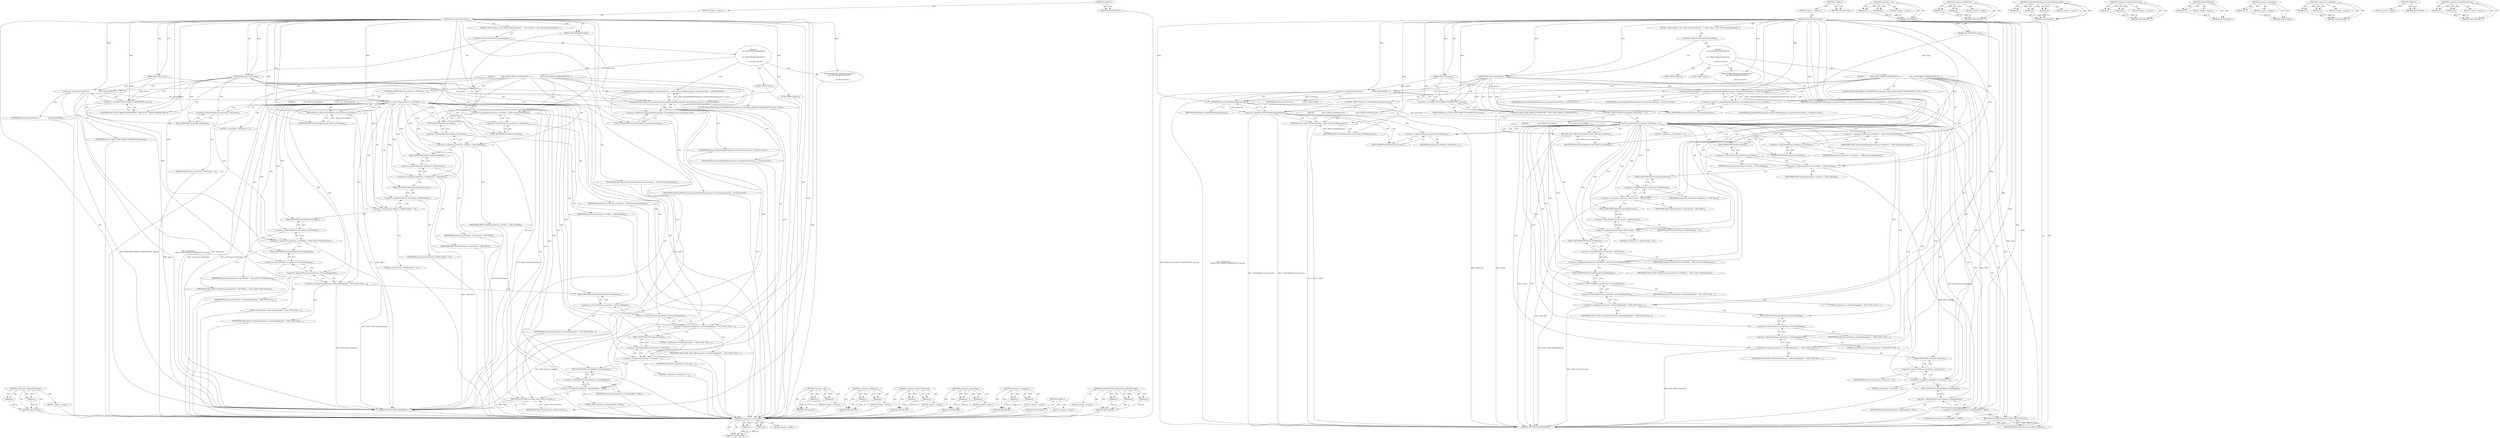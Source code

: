 digraph "&lt;operator&gt;.indirectFieldAccess" {
vulnerable_137 [label=<(METHOD,&lt;operator&gt;.indirectIndexAccess)>];
vulnerable_138 [label=<(PARAM,p1)>];
vulnerable_139 [label=<(PARAM,p2)>];
vulnerable_140 [label=<(BLOCK,&lt;empty&gt;,&lt;empty&gt;)>];
vulnerable_141 [label=<(METHOD_RETURN,ANY)>];
vulnerable_6 [label=<(METHOD,&lt;global&gt;)<SUB>1</SUB>>];
vulnerable_7 [label=<(BLOCK,&lt;empty&gt;,&lt;empty&gt;)<SUB>1</SUB>>];
vulnerable_8 [label=<(METHOD,internalGetParameter)<SUB>1</SUB>>];
vulnerable_9 [label=<(PARAM,OMX_INDEXTYPE index)<SUB>2</SUB>>];
vulnerable_10 [label=<(PARAM,OMX_PTR params)<SUB>2</SUB>>];
vulnerable_11 [label=<(BLOCK,{
 switch (index) {
 case OMX_IndexParamAudioPc...,{
 switch (index) {
 case OMX_IndexParamAudioPc...)<SUB>2</SUB>>];
vulnerable_12 [label=<(CONTROL_STRUCTURE,SWITCH,switch(index))<SUB>3</SUB>>];
vulnerable_13 [label=<(IDENTIFIER,index,switch(index))<SUB>3</SUB>>];
vulnerable_14 [label="<(BLOCK,{
 case OMX_IndexParamAudioPcm:
 {

           ...,{
 case OMX_IndexParamAudioPcm:
 {

           ...)<SUB>3</SUB>>"];
vulnerable_15 [label=<(JUMP_TARGET,case)<SUB>4</SUB>>];
vulnerable_16 [label="<(IDENTIFIER,OMX_IndexParamAudioPcm,{
 case OMX_IndexParamAudioPcm:
 {

           ...)<SUB>4</SUB>>"];
vulnerable_17 [label=<(BLOCK,{

             OMX_AUDIO_PARAM_PCMMODETYPE *pc...,{

             OMX_AUDIO_PARAM_PCMMODETYPE *pc...)<SUB>5</SUB>>];
vulnerable_18 [label="<(LOCAL,OMX_AUDIO_PARAM_PCMMODETYPE* pcmParams: OMX_AUDIO_PARAM_PCMMODETYPE*)<SUB>7</SUB>>"];
vulnerable_19 [label=<(&lt;operator&gt;.assignment,*pcmParams =
                 (OMX_AUDIO_PARAM_...)<SUB>7</SUB>>];
vulnerable_20 [label=<(IDENTIFIER,pcmParams,*pcmParams =
                 (OMX_AUDIO_PARAM_...)<SUB>7</SUB>>];
vulnerable_21 [label=<(&lt;operator&gt;.cast,(OMX_AUDIO_PARAM_PCMMODETYPE *)params)<SUB>8</SUB>>];
vulnerable_22 [label=<(UNKNOWN,OMX_AUDIO_PARAM_PCMMODETYPE *,OMX_AUDIO_PARAM_PCMMODETYPE *)<SUB>8</SUB>>];
vulnerable_23 [label=<(IDENTIFIER,params,(OMX_AUDIO_PARAM_PCMMODETYPE *)params)<SUB>8</SUB>>];
vulnerable_24 [label=<(CONTROL_STRUCTURE,IF,if (pcmParams-&gt;nPortIndex &gt; 1))<SUB>10</SUB>>];
vulnerable_25 [label=<(&lt;operator&gt;.greaterThan,pcmParams-&gt;nPortIndex &gt; 1)<SUB>10</SUB>>];
vulnerable_26 [label=<(&lt;operator&gt;.indirectFieldAccess,pcmParams-&gt;nPortIndex)<SUB>10</SUB>>];
vulnerable_27 [label=<(IDENTIFIER,pcmParams,pcmParams-&gt;nPortIndex &gt; 1)<SUB>10</SUB>>];
vulnerable_28 [label=<(FIELD_IDENTIFIER,nPortIndex,nPortIndex)<SUB>10</SUB>>];
vulnerable_29 [label=<(LITERAL,1,pcmParams-&gt;nPortIndex &gt; 1)<SUB>10</SUB>>];
vulnerable_30 [label=<(BLOCK,{
                 return OMX_ErrorUndefined;
 ...,{
                 return OMX_ErrorUndefined;
 ...)<SUB>10</SUB>>];
vulnerable_31 [label=<(RETURN,return OMX_ErrorUndefined;,return OMX_ErrorUndefined;)<SUB>11</SUB>>];
vulnerable_32 [label=<(IDENTIFIER,OMX_ErrorUndefined,return OMX_ErrorUndefined;)<SUB>11</SUB>>];
vulnerable_33 [label=<(&lt;operator&gt;.assignment,pcmParams-&gt;eNumData = OMX_NumericalDataSigned)<SUB>14</SUB>>];
vulnerable_34 [label=<(&lt;operator&gt;.indirectFieldAccess,pcmParams-&gt;eNumData)<SUB>14</SUB>>];
vulnerable_35 [label=<(IDENTIFIER,pcmParams,pcmParams-&gt;eNumData = OMX_NumericalDataSigned)<SUB>14</SUB>>];
vulnerable_36 [label=<(FIELD_IDENTIFIER,eNumData,eNumData)<SUB>14</SUB>>];
vulnerable_37 [label=<(IDENTIFIER,OMX_NumericalDataSigned,pcmParams-&gt;eNumData = OMX_NumericalDataSigned)<SUB>14</SUB>>];
vulnerable_38 [label=<(&lt;operator&gt;.assignment,pcmParams-&gt;eEndian = OMX_EndianBig)<SUB>15</SUB>>];
vulnerable_39 [label=<(&lt;operator&gt;.indirectFieldAccess,pcmParams-&gt;eEndian)<SUB>15</SUB>>];
vulnerable_40 [label=<(IDENTIFIER,pcmParams,pcmParams-&gt;eEndian = OMX_EndianBig)<SUB>15</SUB>>];
vulnerable_41 [label=<(FIELD_IDENTIFIER,eEndian,eEndian)<SUB>15</SUB>>];
vulnerable_42 [label=<(IDENTIFIER,OMX_EndianBig,pcmParams-&gt;eEndian = OMX_EndianBig)<SUB>15</SUB>>];
vulnerable_43 [label=<(&lt;operator&gt;.assignment,pcmParams-&gt;bInterleaved = OMX_TRUE)<SUB>16</SUB>>];
vulnerable_44 [label=<(&lt;operator&gt;.indirectFieldAccess,pcmParams-&gt;bInterleaved)<SUB>16</SUB>>];
vulnerable_45 [label=<(IDENTIFIER,pcmParams,pcmParams-&gt;bInterleaved = OMX_TRUE)<SUB>16</SUB>>];
vulnerable_46 [label=<(FIELD_IDENTIFIER,bInterleaved,bInterleaved)<SUB>16</SUB>>];
vulnerable_47 [label=<(IDENTIFIER,OMX_TRUE,pcmParams-&gt;bInterleaved = OMX_TRUE)<SUB>16</SUB>>];
vulnerable_48 [label=<(&lt;operator&gt;.assignment,pcmParams-&gt;nBitPerSample = 16)<SUB>17</SUB>>];
vulnerable_49 [label=<(&lt;operator&gt;.indirectFieldAccess,pcmParams-&gt;nBitPerSample)<SUB>17</SUB>>];
vulnerable_50 [label=<(IDENTIFIER,pcmParams,pcmParams-&gt;nBitPerSample = 16)<SUB>17</SUB>>];
vulnerable_51 [label=<(FIELD_IDENTIFIER,nBitPerSample,nBitPerSample)<SUB>17</SUB>>];
vulnerable_52 [label=<(LITERAL,16,pcmParams-&gt;nBitPerSample = 16)<SUB>17</SUB>>];
vulnerable_53 [label=<(&lt;operator&gt;.assignment,pcmParams-&gt;ePCMMode = OMX_AUDIO_PCMModeLinear)<SUB>18</SUB>>];
vulnerable_54 [label=<(&lt;operator&gt;.indirectFieldAccess,pcmParams-&gt;ePCMMode)<SUB>18</SUB>>];
vulnerable_55 [label=<(IDENTIFIER,pcmParams,pcmParams-&gt;ePCMMode = OMX_AUDIO_PCMModeLinear)<SUB>18</SUB>>];
vulnerable_56 [label=<(FIELD_IDENTIFIER,ePCMMode,ePCMMode)<SUB>18</SUB>>];
vulnerable_57 [label=<(IDENTIFIER,OMX_AUDIO_PCMModeLinear,pcmParams-&gt;ePCMMode = OMX_AUDIO_PCMModeLinear)<SUB>18</SUB>>];
vulnerable_58 [label=<(&lt;operator&gt;.assignment,pcmParams-&gt;eChannelMapping[0] = OMX_AUDIO_Chann...)<SUB>19</SUB>>];
vulnerable_59 [label=<(&lt;operator&gt;.indirectIndexAccess,pcmParams-&gt;eChannelMapping[0])<SUB>19</SUB>>];
vulnerable_60 [label=<(&lt;operator&gt;.indirectFieldAccess,pcmParams-&gt;eChannelMapping)<SUB>19</SUB>>];
vulnerable_61 [label=<(IDENTIFIER,pcmParams,pcmParams-&gt;eChannelMapping[0] = OMX_AUDIO_Chann...)<SUB>19</SUB>>];
vulnerable_62 [label=<(FIELD_IDENTIFIER,eChannelMapping,eChannelMapping)<SUB>19</SUB>>];
vulnerable_63 [label=<(LITERAL,0,pcmParams-&gt;eChannelMapping[0] = OMX_AUDIO_Chann...)<SUB>19</SUB>>];
vulnerable_64 [label=<(IDENTIFIER,OMX_AUDIO_ChannelLF,pcmParams-&gt;eChannelMapping[0] = OMX_AUDIO_Chann...)<SUB>19</SUB>>];
vulnerable_65 [label=<(&lt;operator&gt;.assignment,pcmParams-&gt;eChannelMapping[1] = OMX_AUDIO_Chann...)<SUB>20</SUB>>];
vulnerable_66 [label=<(&lt;operator&gt;.indirectIndexAccess,pcmParams-&gt;eChannelMapping[1])<SUB>20</SUB>>];
vulnerable_67 [label=<(&lt;operator&gt;.indirectFieldAccess,pcmParams-&gt;eChannelMapping)<SUB>20</SUB>>];
vulnerable_68 [label=<(IDENTIFIER,pcmParams,pcmParams-&gt;eChannelMapping[1] = OMX_AUDIO_Chann...)<SUB>20</SUB>>];
vulnerable_69 [label=<(FIELD_IDENTIFIER,eChannelMapping,eChannelMapping)<SUB>20</SUB>>];
vulnerable_70 [label=<(LITERAL,1,pcmParams-&gt;eChannelMapping[1] = OMX_AUDIO_Chann...)<SUB>20</SUB>>];
vulnerable_71 [label=<(IDENTIFIER,OMX_AUDIO_ChannelRF,pcmParams-&gt;eChannelMapping[1] = OMX_AUDIO_Chann...)<SUB>20</SUB>>];
vulnerable_72 [label=<(&lt;operator&gt;.assignment,pcmParams-&gt;nChannels = 1)<SUB>22</SUB>>];
vulnerable_73 [label=<(&lt;operator&gt;.indirectFieldAccess,pcmParams-&gt;nChannels)<SUB>22</SUB>>];
vulnerable_74 [label=<(IDENTIFIER,pcmParams,pcmParams-&gt;nChannels = 1)<SUB>22</SUB>>];
vulnerable_75 [label=<(FIELD_IDENTIFIER,nChannels,nChannels)<SUB>22</SUB>>];
vulnerable_76 [label=<(LITERAL,1,pcmParams-&gt;nChannels = 1)<SUB>22</SUB>>];
vulnerable_77 [label=<(&lt;operator&gt;.assignment,pcmParams-&gt;nSamplingRate = 8000)<SUB>23</SUB>>];
vulnerable_78 [label=<(&lt;operator&gt;.indirectFieldAccess,pcmParams-&gt;nSamplingRate)<SUB>23</SUB>>];
vulnerable_79 [label=<(IDENTIFIER,pcmParams,pcmParams-&gt;nSamplingRate = 8000)<SUB>23</SUB>>];
vulnerable_80 [label=<(FIELD_IDENTIFIER,nSamplingRate,nSamplingRate)<SUB>23</SUB>>];
vulnerable_81 [label=<(LITERAL,8000,pcmParams-&gt;nSamplingRate = 8000)<SUB>23</SUB>>];
vulnerable_82 [label=<(RETURN,return OMX_ErrorNone;,return OMX_ErrorNone;)<SUB>25</SUB>>];
vulnerable_83 [label=<(IDENTIFIER,OMX_ErrorNone,return OMX_ErrorNone;)<SUB>25</SUB>>];
vulnerable_84 [label=<(JUMP_TARGET,default)<SUB>28</SUB>>];
vulnerable_85 [label="<(RETURN,return SimpleSoftOMXComponent::internalGetParam...,return SimpleSoftOMXComponent::internalGetParam...)<SUB>29</SUB>>"];
vulnerable_86 [label="<(SimpleSoftOMXComponent.internalGetParameter,SimpleSoftOMXComponent::internalGetParameter(in...)<SUB>29</SUB>>"];
vulnerable_87 [label="<(&lt;operator&gt;.fieldAccess,SimpleSoftOMXComponent::internalGetParameter)<SUB>29</SUB>>"];
vulnerable_88 [label="<(IDENTIFIER,SimpleSoftOMXComponent,SimpleSoftOMXComponent::internalGetParameter(in...)<SUB>29</SUB>>"];
vulnerable_89 [label=<(FIELD_IDENTIFIER,internalGetParameter,internalGetParameter)<SUB>29</SUB>>];
vulnerable_90 [label="<(IDENTIFIER,index,SimpleSoftOMXComponent::internalGetParameter(in...)<SUB>29</SUB>>"];
vulnerable_91 [label="<(IDENTIFIER,params,SimpleSoftOMXComponent::internalGetParameter(in...)<SUB>29</SUB>>"];
vulnerable_92 [label=<(METHOD_RETURN,OMX_ERRORTYPE)<SUB>1</SUB>>];
vulnerable_94 [label=<(METHOD_RETURN,ANY)<SUB>1</SUB>>];
vulnerable_122 [label=<(METHOD,&lt;operator&gt;.cast)>];
vulnerable_123 [label=<(PARAM,p1)>];
vulnerable_124 [label=<(PARAM,p2)>];
vulnerable_125 [label=<(BLOCK,&lt;empty&gt;,&lt;empty&gt;)>];
vulnerable_126 [label=<(METHOD_RETURN,ANY)>];
vulnerable_148 [label=<(METHOD,&lt;operator&gt;.fieldAccess)>];
vulnerable_149 [label=<(PARAM,p1)>];
vulnerable_150 [label=<(PARAM,p2)>];
vulnerable_151 [label=<(BLOCK,&lt;empty&gt;,&lt;empty&gt;)>];
vulnerable_152 [label=<(METHOD_RETURN,ANY)>];
vulnerable_132 [label=<(METHOD,&lt;operator&gt;.indirectFieldAccess)>];
vulnerable_133 [label=<(PARAM,p1)>];
vulnerable_134 [label=<(PARAM,p2)>];
vulnerable_135 [label=<(BLOCK,&lt;empty&gt;,&lt;empty&gt;)>];
vulnerable_136 [label=<(METHOD_RETURN,ANY)>];
vulnerable_127 [label=<(METHOD,&lt;operator&gt;.greaterThan)>];
vulnerable_128 [label=<(PARAM,p1)>];
vulnerable_129 [label=<(PARAM,p2)>];
vulnerable_130 [label=<(BLOCK,&lt;empty&gt;,&lt;empty&gt;)>];
vulnerable_131 [label=<(METHOD_RETURN,ANY)>];
vulnerable_117 [label=<(METHOD,&lt;operator&gt;.assignment)>];
vulnerable_118 [label=<(PARAM,p1)>];
vulnerable_119 [label=<(PARAM,p2)>];
vulnerable_120 [label=<(BLOCK,&lt;empty&gt;,&lt;empty&gt;)>];
vulnerable_121 [label=<(METHOD_RETURN,ANY)>];
vulnerable_111 [label=<(METHOD,&lt;global&gt;)<SUB>1</SUB>>];
vulnerable_112 [label=<(BLOCK,&lt;empty&gt;,&lt;empty&gt;)>];
vulnerable_113 [label=<(METHOD_RETURN,ANY)>];
vulnerable_142 [label=<(METHOD,SimpleSoftOMXComponent.internalGetParameter)>];
vulnerable_143 [label=<(PARAM,p1)>];
vulnerable_144 [label=<(PARAM,p2)>];
vulnerable_145 [label=<(PARAM,p3)>];
vulnerable_146 [label=<(BLOCK,&lt;empty&gt;,&lt;empty&gt;)>];
vulnerable_147 [label=<(METHOD_RETURN,ANY)>];
fixed_142 [label=<(METHOD,&lt;operator&gt;.greaterThan)>];
fixed_143 [label=<(PARAM,p1)>];
fixed_144 [label=<(PARAM,p2)>];
fixed_145 [label=<(BLOCK,&lt;empty&gt;,&lt;empty&gt;)>];
fixed_146 [label=<(METHOD_RETURN,ANY)>];
fixed_6 [label=<(METHOD,&lt;global&gt;)<SUB>1</SUB>>];
fixed_7 [label=<(BLOCK,&lt;empty&gt;,&lt;empty&gt;)<SUB>1</SUB>>];
fixed_8 [label=<(METHOD,internalGetParameter)<SUB>1</SUB>>];
fixed_9 [label=<(PARAM,OMX_INDEXTYPE index)<SUB>2</SUB>>];
fixed_10 [label=<(PARAM,OMX_PTR params)<SUB>2</SUB>>];
fixed_11 [label=<(BLOCK,{
 switch (index) {
 case OMX_IndexParamAudioPc...,{
 switch (index) {
 case OMX_IndexParamAudioPc...)<SUB>2</SUB>>];
fixed_12 [label=<(CONTROL_STRUCTURE,SWITCH,switch(index))<SUB>3</SUB>>];
fixed_13 [label=<(IDENTIFIER,index,switch(index))<SUB>3</SUB>>];
fixed_14 [label="<(BLOCK,{
 case OMX_IndexParamAudioPcm:
 {

           ...,{
 case OMX_IndexParamAudioPcm:
 {

           ...)<SUB>3</SUB>>"];
fixed_15 [label=<(JUMP_TARGET,case)<SUB>4</SUB>>];
fixed_16 [label="<(IDENTIFIER,OMX_IndexParamAudioPcm,{
 case OMX_IndexParamAudioPcm:
 {

           ...)<SUB>4</SUB>>"];
fixed_17 [label=<(BLOCK,{

             OMX_AUDIO_PARAM_PCMMODETYPE *pc...,{

             OMX_AUDIO_PARAM_PCMMODETYPE *pc...)<SUB>5</SUB>>];
fixed_18 [label="<(LOCAL,OMX_AUDIO_PARAM_PCMMODETYPE* pcmParams: OMX_AUDIO_PARAM_PCMMODETYPE*)<SUB>7</SUB>>"];
fixed_19 [label=<(&lt;operator&gt;.assignment,*pcmParams =
                 (OMX_AUDIO_PARAM_...)<SUB>7</SUB>>];
fixed_20 [label=<(IDENTIFIER,pcmParams,*pcmParams =
                 (OMX_AUDIO_PARAM_...)<SUB>7</SUB>>];
fixed_21 [label=<(&lt;operator&gt;.cast,(OMX_AUDIO_PARAM_PCMMODETYPE *)params)<SUB>8</SUB>>];
fixed_22 [label=<(UNKNOWN,OMX_AUDIO_PARAM_PCMMODETYPE *,OMX_AUDIO_PARAM_PCMMODETYPE *)<SUB>8</SUB>>];
fixed_23 [label=<(IDENTIFIER,params,(OMX_AUDIO_PARAM_PCMMODETYPE *)params)<SUB>8</SUB>>];
fixed_24 [label=<(CONTROL_STRUCTURE,IF,if (!isValidOMXParam(pcmParams)))<SUB>10</SUB>>];
fixed_25 [label=<(&lt;operator&gt;.logicalNot,!isValidOMXParam(pcmParams))<SUB>10</SUB>>];
fixed_26 [label=<(isValidOMXParam,isValidOMXParam(pcmParams))<SUB>10</SUB>>];
fixed_27 [label=<(IDENTIFIER,pcmParams,isValidOMXParam(pcmParams))<SUB>10</SUB>>];
fixed_28 [label=<(BLOCK,{
                return OMX_ErrorBadParameter;...,{
                return OMX_ErrorBadParameter;...)<SUB>10</SUB>>];
fixed_29 [label=<(RETURN,return OMX_ErrorBadParameter;,return OMX_ErrorBadParameter;)<SUB>11</SUB>>];
fixed_30 [label=<(IDENTIFIER,OMX_ErrorBadParameter,return OMX_ErrorBadParameter;)<SUB>11</SUB>>];
fixed_31 [label=<(CONTROL_STRUCTURE,IF,if (pcmParams-&gt;nPortIndex &gt; 1))<SUB>14</SUB>>];
fixed_32 [label=<(&lt;operator&gt;.greaterThan,pcmParams-&gt;nPortIndex &gt; 1)<SUB>14</SUB>>];
fixed_33 [label=<(&lt;operator&gt;.indirectFieldAccess,pcmParams-&gt;nPortIndex)<SUB>14</SUB>>];
fixed_34 [label=<(IDENTIFIER,pcmParams,pcmParams-&gt;nPortIndex &gt; 1)<SUB>14</SUB>>];
fixed_35 [label=<(FIELD_IDENTIFIER,nPortIndex,nPortIndex)<SUB>14</SUB>>];
fixed_36 [label=<(LITERAL,1,pcmParams-&gt;nPortIndex &gt; 1)<SUB>14</SUB>>];
fixed_37 [label=<(BLOCK,{
                 return OMX_ErrorUndefined;
 ...,{
                 return OMX_ErrorUndefined;
 ...)<SUB>14</SUB>>];
fixed_38 [label=<(RETURN,return OMX_ErrorUndefined;,return OMX_ErrorUndefined;)<SUB>15</SUB>>];
fixed_39 [label=<(IDENTIFIER,OMX_ErrorUndefined,return OMX_ErrorUndefined;)<SUB>15</SUB>>];
fixed_40 [label=<(&lt;operator&gt;.assignment,pcmParams-&gt;eNumData = OMX_NumericalDataSigned)<SUB>18</SUB>>];
fixed_41 [label=<(&lt;operator&gt;.indirectFieldAccess,pcmParams-&gt;eNumData)<SUB>18</SUB>>];
fixed_42 [label=<(IDENTIFIER,pcmParams,pcmParams-&gt;eNumData = OMX_NumericalDataSigned)<SUB>18</SUB>>];
fixed_43 [label=<(FIELD_IDENTIFIER,eNumData,eNumData)<SUB>18</SUB>>];
fixed_44 [label=<(IDENTIFIER,OMX_NumericalDataSigned,pcmParams-&gt;eNumData = OMX_NumericalDataSigned)<SUB>18</SUB>>];
fixed_45 [label=<(&lt;operator&gt;.assignment,pcmParams-&gt;eEndian = OMX_EndianBig)<SUB>19</SUB>>];
fixed_46 [label=<(&lt;operator&gt;.indirectFieldAccess,pcmParams-&gt;eEndian)<SUB>19</SUB>>];
fixed_47 [label=<(IDENTIFIER,pcmParams,pcmParams-&gt;eEndian = OMX_EndianBig)<SUB>19</SUB>>];
fixed_48 [label=<(FIELD_IDENTIFIER,eEndian,eEndian)<SUB>19</SUB>>];
fixed_49 [label=<(IDENTIFIER,OMX_EndianBig,pcmParams-&gt;eEndian = OMX_EndianBig)<SUB>19</SUB>>];
fixed_50 [label=<(&lt;operator&gt;.assignment,pcmParams-&gt;bInterleaved = OMX_TRUE)<SUB>20</SUB>>];
fixed_51 [label=<(&lt;operator&gt;.indirectFieldAccess,pcmParams-&gt;bInterleaved)<SUB>20</SUB>>];
fixed_52 [label=<(IDENTIFIER,pcmParams,pcmParams-&gt;bInterleaved = OMX_TRUE)<SUB>20</SUB>>];
fixed_53 [label=<(FIELD_IDENTIFIER,bInterleaved,bInterleaved)<SUB>20</SUB>>];
fixed_54 [label=<(IDENTIFIER,OMX_TRUE,pcmParams-&gt;bInterleaved = OMX_TRUE)<SUB>20</SUB>>];
fixed_55 [label=<(&lt;operator&gt;.assignment,pcmParams-&gt;nBitPerSample = 16)<SUB>21</SUB>>];
fixed_56 [label=<(&lt;operator&gt;.indirectFieldAccess,pcmParams-&gt;nBitPerSample)<SUB>21</SUB>>];
fixed_57 [label=<(IDENTIFIER,pcmParams,pcmParams-&gt;nBitPerSample = 16)<SUB>21</SUB>>];
fixed_58 [label=<(FIELD_IDENTIFIER,nBitPerSample,nBitPerSample)<SUB>21</SUB>>];
fixed_59 [label=<(LITERAL,16,pcmParams-&gt;nBitPerSample = 16)<SUB>21</SUB>>];
fixed_60 [label=<(&lt;operator&gt;.assignment,pcmParams-&gt;ePCMMode = OMX_AUDIO_PCMModeLinear)<SUB>22</SUB>>];
fixed_61 [label=<(&lt;operator&gt;.indirectFieldAccess,pcmParams-&gt;ePCMMode)<SUB>22</SUB>>];
fixed_62 [label=<(IDENTIFIER,pcmParams,pcmParams-&gt;ePCMMode = OMX_AUDIO_PCMModeLinear)<SUB>22</SUB>>];
fixed_63 [label=<(FIELD_IDENTIFIER,ePCMMode,ePCMMode)<SUB>22</SUB>>];
fixed_64 [label=<(IDENTIFIER,OMX_AUDIO_PCMModeLinear,pcmParams-&gt;ePCMMode = OMX_AUDIO_PCMModeLinear)<SUB>22</SUB>>];
fixed_65 [label=<(&lt;operator&gt;.assignment,pcmParams-&gt;eChannelMapping[0] = OMX_AUDIO_Chann...)<SUB>23</SUB>>];
fixed_66 [label=<(&lt;operator&gt;.indirectIndexAccess,pcmParams-&gt;eChannelMapping[0])<SUB>23</SUB>>];
fixed_67 [label=<(&lt;operator&gt;.indirectFieldAccess,pcmParams-&gt;eChannelMapping)<SUB>23</SUB>>];
fixed_68 [label=<(IDENTIFIER,pcmParams,pcmParams-&gt;eChannelMapping[0] = OMX_AUDIO_Chann...)<SUB>23</SUB>>];
fixed_69 [label=<(FIELD_IDENTIFIER,eChannelMapping,eChannelMapping)<SUB>23</SUB>>];
fixed_70 [label=<(LITERAL,0,pcmParams-&gt;eChannelMapping[0] = OMX_AUDIO_Chann...)<SUB>23</SUB>>];
fixed_71 [label=<(IDENTIFIER,OMX_AUDIO_ChannelLF,pcmParams-&gt;eChannelMapping[0] = OMX_AUDIO_Chann...)<SUB>23</SUB>>];
fixed_72 [label=<(&lt;operator&gt;.assignment,pcmParams-&gt;eChannelMapping[1] = OMX_AUDIO_Chann...)<SUB>24</SUB>>];
fixed_73 [label=<(&lt;operator&gt;.indirectIndexAccess,pcmParams-&gt;eChannelMapping[1])<SUB>24</SUB>>];
fixed_74 [label=<(&lt;operator&gt;.indirectFieldAccess,pcmParams-&gt;eChannelMapping)<SUB>24</SUB>>];
fixed_75 [label=<(IDENTIFIER,pcmParams,pcmParams-&gt;eChannelMapping[1] = OMX_AUDIO_Chann...)<SUB>24</SUB>>];
fixed_76 [label=<(FIELD_IDENTIFIER,eChannelMapping,eChannelMapping)<SUB>24</SUB>>];
fixed_77 [label=<(LITERAL,1,pcmParams-&gt;eChannelMapping[1] = OMX_AUDIO_Chann...)<SUB>24</SUB>>];
fixed_78 [label=<(IDENTIFIER,OMX_AUDIO_ChannelRF,pcmParams-&gt;eChannelMapping[1] = OMX_AUDIO_Chann...)<SUB>24</SUB>>];
fixed_79 [label=<(&lt;operator&gt;.assignment,pcmParams-&gt;nChannels = 1)<SUB>26</SUB>>];
fixed_80 [label=<(&lt;operator&gt;.indirectFieldAccess,pcmParams-&gt;nChannels)<SUB>26</SUB>>];
fixed_81 [label=<(IDENTIFIER,pcmParams,pcmParams-&gt;nChannels = 1)<SUB>26</SUB>>];
fixed_82 [label=<(FIELD_IDENTIFIER,nChannels,nChannels)<SUB>26</SUB>>];
fixed_83 [label=<(LITERAL,1,pcmParams-&gt;nChannels = 1)<SUB>26</SUB>>];
fixed_84 [label=<(&lt;operator&gt;.assignment,pcmParams-&gt;nSamplingRate = 8000)<SUB>27</SUB>>];
fixed_85 [label=<(&lt;operator&gt;.indirectFieldAccess,pcmParams-&gt;nSamplingRate)<SUB>27</SUB>>];
fixed_86 [label=<(IDENTIFIER,pcmParams,pcmParams-&gt;nSamplingRate = 8000)<SUB>27</SUB>>];
fixed_87 [label=<(FIELD_IDENTIFIER,nSamplingRate,nSamplingRate)<SUB>27</SUB>>];
fixed_88 [label=<(LITERAL,8000,pcmParams-&gt;nSamplingRate = 8000)<SUB>27</SUB>>];
fixed_89 [label=<(RETURN,return OMX_ErrorNone;,return OMX_ErrorNone;)<SUB>29</SUB>>];
fixed_90 [label=<(IDENTIFIER,OMX_ErrorNone,return OMX_ErrorNone;)<SUB>29</SUB>>];
fixed_91 [label=<(JUMP_TARGET,default)<SUB>32</SUB>>];
fixed_92 [label="<(RETURN,return SimpleSoftOMXComponent::internalGetParam...,return SimpleSoftOMXComponent::internalGetParam...)<SUB>33</SUB>>"];
fixed_93 [label="<(SimpleSoftOMXComponent.internalGetParameter,SimpleSoftOMXComponent::internalGetParameter(in...)<SUB>33</SUB>>"];
fixed_94 [label="<(&lt;operator&gt;.fieldAccess,SimpleSoftOMXComponent::internalGetParameter)<SUB>33</SUB>>"];
fixed_95 [label="<(IDENTIFIER,SimpleSoftOMXComponent,SimpleSoftOMXComponent::internalGetParameter(in...)<SUB>33</SUB>>"];
fixed_96 [label=<(FIELD_IDENTIFIER,internalGetParameter,internalGetParameter)<SUB>33</SUB>>];
fixed_97 [label="<(IDENTIFIER,index,SimpleSoftOMXComponent::internalGetParameter(in...)<SUB>33</SUB>>"];
fixed_98 [label="<(IDENTIFIER,params,SimpleSoftOMXComponent::internalGetParameter(in...)<SUB>33</SUB>>"];
fixed_99 [label=<(METHOD_RETURN,OMX_ERRORTYPE)<SUB>1</SUB>>];
fixed_101 [label=<(METHOD_RETURN,ANY)<SUB>1</SUB>>];
fixed_129 [label=<(METHOD,&lt;operator&gt;.cast)>];
fixed_130 [label=<(PARAM,p1)>];
fixed_131 [label=<(PARAM,p2)>];
fixed_132 [label=<(BLOCK,&lt;empty&gt;,&lt;empty&gt;)>];
fixed_133 [label=<(METHOD_RETURN,ANY)>];
fixed_163 [label=<(METHOD,&lt;operator&gt;.fieldAccess)>];
fixed_164 [label=<(PARAM,p1)>];
fixed_165 [label=<(PARAM,p2)>];
fixed_166 [label=<(BLOCK,&lt;empty&gt;,&lt;empty&gt;)>];
fixed_167 [label=<(METHOD_RETURN,ANY)>];
fixed_157 [label=<(METHOD,SimpleSoftOMXComponent.internalGetParameter)>];
fixed_158 [label=<(PARAM,p1)>];
fixed_159 [label=<(PARAM,p2)>];
fixed_160 [label=<(PARAM,p3)>];
fixed_161 [label=<(BLOCK,&lt;empty&gt;,&lt;empty&gt;)>];
fixed_162 [label=<(METHOD_RETURN,ANY)>];
fixed_152 [label=<(METHOD,&lt;operator&gt;.indirectIndexAccess)>];
fixed_153 [label=<(PARAM,p1)>];
fixed_154 [label=<(PARAM,p2)>];
fixed_155 [label=<(BLOCK,&lt;empty&gt;,&lt;empty&gt;)>];
fixed_156 [label=<(METHOD_RETURN,ANY)>];
fixed_138 [label=<(METHOD,isValidOMXParam)>];
fixed_139 [label=<(PARAM,p1)>];
fixed_140 [label=<(BLOCK,&lt;empty&gt;,&lt;empty&gt;)>];
fixed_141 [label=<(METHOD_RETURN,ANY)>];
fixed_134 [label=<(METHOD,&lt;operator&gt;.logicalNot)>];
fixed_135 [label=<(PARAM,p1)>];
fixed_136 [label=<(BLOCK,&lt;empty&gt;,&lt;empty&gt;)>];
fixed_137 [label=<(METHOD_RETURN,ANY)>];
fixed_124 [label=<(METHOD,&lt;operator&gt;.assignment)>];
fixed_125 [label=<(PARAM,p1)>];
fixed_126 [label=<(PARAM,p2)>];
fixed_127 [label=<(BLOCK,&lt;empty&gt;,&lt;empty&gt;)>];
fixed_128 [label=<(METHOD_RETURN,ANY)>];
fixed_118 [label=<(METHOD,&lt;global&gt;)<SUB>1</SUB>>];
fixed_119 [label=<(BLOCK,&lt;empty&gt;,&lt;empty&gt;)>];
fixed_120 [label=<(METHOD_RETURN,ANY)>];
fixed_147 [label=<(METHOD,&lt;operator&gt;.indirectFieldAccess)>];
fixed_148 [label=<(PARAM,p1)>];
fixed_149 [label=<(PARAM,p2)>];
fixed_150 [label=<(BLOCK,&lt;empty&gt;,&lt;empty&gt;)>];
fixed_151 [label=<(METHOD_RETURN,ANY)>];
vulnerable_137 -> vulnerable_138  [key=0, label="AST: "];
vulnerable_137 -> vulnerable_138  [key=1, label="DDG: "];
vulnerable_137 -> vulnerable_140  [key=0, label="AST: "];
vulnerable_137 -> vulnerable_139  [key=0, label="AST: "];
vulnerable_137 -> vulnerable_139  [key=1, label="DDG: "];
vulnerable_137 -> vulnerable_141  [key=0, label="AST: "];
vulnerable_137 -> vulnerable_141  [key=1, label="CFG: "];
vulnerable_138 -> vulnerable_141  [key=0, label="DDG: p1"];
vulnerable_139 -> vulnerable_141  [key=0, label="DDG: p2"];
vulnerable_140 -> fixed_142  [key=0];
vulnerable_141 -> fixed_142  [key=0];
vulnerable_6 -> vulnerable_7  [key=0, label="AST: "];
vulnerable_6 -> vulnerable_94  [key=0, label="AST: "];
vulnerable_6 -> vulnerable_94  [key=1, label="CFG: "];
vulnerable_7 -> vulnerable_8  [key=0, label="AST: "];
vulnerable_8 -> vulnerable_9  [key=0, label="AST: "];
vulnerable_8 -> vulnerable_9  [key=1, label="DDG: "];
vulnerable_8 -> vulnerable_10  [key=0, label="AST: "];
vulnerable_8 -> vulnerable_10  [key=1, label="DDG: "];
vulnerable_8 -> vulnerable_11  [key=0, label="AST: "];
vulnerable_8 -> vulnerable_92  [key=0, label="AST: "];
vulnerable_8 -> vulnerable_13  [key=0, label="CFG: "];
vulnerable_8 -> vulnerable_13  [key=1, label="DDG: "];
vulnerable_8 -> vulnerable_16  [key=0, label="DDG: "];
vulnerable_8 -> vulnerable_19  [key=0, label="DDG: "];
vulnerable_8 -> vulnerable_33  [key=0, label="DDG: "];
vulnerable_8 -> vulnerable_38  [key=0, label="DDG: "];
vulnerable_8 -> vulnerable_43  [key=0, label="DDG: "];
vulnerable_8 -> vulnerable_48  [key=0, label="DDG: "];
vulnerable_8 -> vulnerable_53  [key=0, label="DDG: "];
vulnerable_8 -> vulnerable_58  [key=0, label="DDG: "];
vulnerable_8 -> vulnerable_65  [key=0, label="DDG: "];
vulnerable_8 -> vulnerable_72  [key=0, label="DDG: "];
vulnerable_8 -> vulnerable_77  [key=0, label="DDG: "];
vulnerable_8 -> vulnerable_82  [key=0, label="DDG: "];
vulnerable_8 -> vulnerable_83  [key=0, label="DDG: "];
vulnerable_8 -> vulnerable_86  [key=0, label="DDG: "];
vulnerable_8 -> vulnerable_21  [key=0, label="DDG: "];
vulnerable_8 -> vulnerable_25  [key=0, label="DDG: "];
vulnerable_8 -> vulnerable_31  [key=0, label="DDG: "];
vulnerable_8 -> vulnerable_32  [key=0, label="DDG: "];
vulnerable_9 -> vulnerable_92  [key=0, label="DDG: index"];
vulnerable_9 -> vulnerable_86  [key=0, label="DDG: index"];
vulnerable_10 -> vulnerable_19  [key=0, label="DDG: params"];
vulnerable_10 -> vulnerable_86  [key=0, label="DDG: params"];
vulnerable_10 -> vulnerable_21  [key=0, label="DDG: params"];
vulnerable_11 -> vulnerable_12  [key=0, label="AST: "];
vulnerable_12 -> vulnerable_13  [key=0, label="AST: "];
vulnerable_12 -> vulnerable_14  [key=0, label="AST: "];
vulnerable_13 -> vulnerable_22  [key=0, label="CFG: "];
vulnerable_13 -> vulnerable_22  [key=1, label="CDG: "];
vulnerable_13 -> vulnerable_89  [key=0, label="CFG: "];
vulnerable_13 -> vulnerable_89  [key=1, label="CDG: "];
vulnerable_13 -> vulnerable_21  [key=0, label="CDG: "];
vulnerable_13 -> vulnerable_26  [key=0, label="CDG: "];
vulnerable_13 -> vulnerable_19  [key=0, label="CDG: "];
vulnerable_13 -> vulnerable_28  [key=0, label="CDG: "];
vulnerable_13 -> vulnerable_85  [key=0, label="CDG: "];
vulnerable_13 -> vulnerable_25  [key=0, label="CDG: "];
vulnerable_13 -> vulnerable_87  [key=0, label="CDG: "];
vulnerable_13 -> vulnerable_86  [key=0, label="CDG: "];
vulnerable_14 -> vulnerable_15  [key=0, label="AST: "];
vulnerable_14 -> vulnerable_16  [key=0, label="AST: "];
vulnerable_14 -> vulnerable_17  [key=0, label="AST: "];
vulnerable_14 -> vulnerable_84  [key=0, label="AST: "];
vulnerable_14 -> vulnerable_85  [key=0, label="AST: "];
vulnerable_15 -> fixed_142  [key=0];
vulnerable_16 -> fixed_142  [key=0];
vulnerable_17 -> vulnerable_18  [key=0, label="AST: "];
vulnerable_17 -> vulnerable_19  [key=0, label="AST: "];
vulnerable_17 -> vulnerable_24  [key=0, label="AST: "];
vulnerable_17 -> vulnerable_33  [key=0, label="AST: "];
vulnerable_17 -> vulnerable_38  [key=0, label="AST: "];
vulnerable_17 -> vulnerable_43  [key=0, label="AST: "];
vulnerable_17 -> vulnerable_48  [key=0, label="AST: "];
vulnerable_17 -> vulnerable_53  [key=0, label="AST: "];
vulnerable_17 -> vulnerable_58  [key=0, label="AST: "];
vulnerable_17 -> vulnerable_65  [key=0, label="AST: "];
vulnerable_17 -> vulnerable_72  [key=0, label="AST: "];
vulnerable_17 -> vulnerable_77  [key=0, label="AST: "];
vulnerable_17 -> vulnerable_82  [key=0, label="AST: "];
vulnerable_18 -> fixed_142  [key=0];
vulnerable_19 -> vulnerable_20  [key=0, label="AST: "];
vulnerable_19 -> vulnerable_21  [key=0, label="AST: "];
vulnerable_19 -> vulnerable_28  [key=0, label="CFG: "];
vulnerable_19 -> vulnerable_92  [key=0, label="DDG: pcmParams"];
vulnerable_19 -> vulnerable_92  [key=1, label="DDG: (OMX_AUDIO_PARAM_PCMMODETYPE *)params"];
vulnerable_19 -> vulnerable_92  [key=2, label="DDG: *pcmParams =
                 (OMX_AUDIO_PARAM_PCMMODETYPE *)params"];
vulnerable_19 -> vulnerable_25  [key=0, label="DDG: pcmParams"];
vulnerable_20 -> fixed_142  [key=0];
vulnerable_21 -> vulnerable_22  [key=0, label="AST: "];
vulnerable_21 -> vulnerable_23  [key=0, label="AST: "];
vulnerable_21 -> vulnerable_19  [key=0, label="CFG: "];
vulnerable_21 -> vulnerable_92  [key=0, label="DDG: params"];
vulnerable_22 -> vulnerable_21  [key=0, label="CFG: "];
vulnerable_23 -> fixed_142  [key=0];
vulnerable_24 -> vulnerable_25  [key=0, label="AST: "];
vulnerable_24 -> vulnerable_30  [key=0, label="AST: "];
vulnerable_25 -> vulnerable_26  [key=0, label="AST: "];
vulnerable_25 -> vulnerable_29  [key=0, label="AST: "];
vulnerable_25 -> vulnerable_31  [key=0, label="CFG: "];
vulnerable_25 -> vulnerable_31  [key=1, label="CDG: "];
vulnerable_25 -> vulnerable_36  [key=0, label="CFG: "];
vulnerable_25 -> vulnerable_36  [key=1, label="CDG: "];
vulnerable_25 -> vulnerable_92  [key=0, label="DDG: pcmParams-&gt;nPortIndex"];
vulnerable_25 -> vulnerable_92  [key=1, label="DDG: pcmParams-&gt;nPortIndex &gt; 1"];
vulnerable_25 -> vulnerable_34  [key=0, label="CDG: "];
vulnerable_25 -> vulnerable_48  [key=0, label="CDG: "];
vulnerable_25 -> vulnerable_49  [key=0, label="CDG: "];
vulnerable_25 -> vulnerable_60  [key=0, label="CDG: "];
vulnerable_25 -> vulnerable_73  [key=0, label="CDG: "];
vulnerable_25 -> vulnerable_77  [key=0, label="CDG: "];
vulnerable_25 -> vulnerable_51  [key=0, label="CDG: "];
vulnerable_25 -> vulnerable_66  [key=0, label="CDG: "];
vulnerable_25 -> vulnerable_75  [key=0, label="CDG: "];
vulnerable_25 -> vulnerable_46  [key=0, label="CDG: "];
vulnerable_25 -> vulnerable_38  [key=0, label="CDG: "];
vulnerable_25 -> vulnerable_72  [key=0, label="CDG: "];
vulnerable_25 -> vulnerable_56  [key=0, label="CDG: "];
vulnerable_25 -> vulnerable_69  [key=0, label="CDG: "];
vulnerable_25 -> vulnerable_67  [key=0, label="CDG: "];
vulnerable_25 -> vulnerable_65  [key=0, label="CDG: "];
vulnerable_25 -> vulnerable_59  [key=0, label="CDG: "];
vulnerable_25 -> vulnerable_44  [key=0, label="CDG: "];
vulnerable_25 -> vulnerable_82  [key=0, label="CDG: "];
vulnerable_25 -> vulnerable_54  [key=0, label="CDG: "];
vulnerable_25 -> vulnerable_43  [key=0, label="CDG: "];
vulnerable_25 -> vulnerable_80  [key=0, label="CDG: "];
vulnerable_25 -> vulnerable_58  [key=0, label="CDG: "];
vulnerable_25 -> vulnerable_33  [key=0, label="CDG: "];
vulnerable_25 -> vulnerable_53  [key=0, label="CDG: "];
vulnerable_25 -> vulnerable_41  [key=0, label="CDG: "];
vulnerable_25 -> vulnerable_78  [key=0, label="CDG: "];
vulnerable_25 -> vulnerable_62  [key=0, label="CDG: "];
vulnerable_25 -> vulnerable_39  [key=0, label="CDG: "];
vulnerable_26 -> vulnerable_27  [key=0, label="AST: "];
vulnerable_26 -> vulnerable_28  [key=0, label="AST: "];
vulnerable_26 -> vulnerable_25  [key=0, label="CFG: "];
vulnerable_27 -> fixed_142  [key=0];
vulnerable_28 -> vulnerable_26  [key=0, label="CFG: "];
vulnerable_29 -> fixed_142  [key=0];
vulnerable_30 -> vulnerable_31  [key=0, label="AST: "];
vulnerable_31 -> vulnerable_32  [key=0, label="AST: "];
vulnerable_31 -> vulnerable_92  [key=0, label="CFG: "];
vulnerable_31 -> vulnerable_92  [key=1, label="DDG: &lt;RET&gt;"];
vulnerable_32 -> vulnerable_31  [key=0, label="DDG: OMX_ErrorUndefined"];
vulnerable_33 -> vulnerable_34  [key=0, label="AST: "];
vulnerable_33 -> vulnerable_37  [key=0, label="AST: "];
vulnerable_33 -> vulnerable_41  [key=0, label="CFG: "];
vulnerable_33 -> vulnerable_92  [key=0, label="DDG: OMX_NumericalDataSigned"];
vulnerable_34 -> vulnerable_35  [key=0, label="AST: "];
vulnerable_34 -> vulnerable_36  [key=0, label="AST: "];
vulnerable_34 -> vulnerable_33  [key=0, label="CFG: "];
vulnerable_35 -> fixed_142  [key=0];
vulnerable_36 -> vulnerable_34  [key=0, label="CFG: "];
vulnerable_37 -> fixed_142  [key=0];
vulnerable_38 -> vulnerable_39  [key=0, label="AST: "];
vulnerable_38 -> vulnerable_42  [key=0, label="AST: "];
vulnerable_38 -> vulnerable_46  [key=0, label="CFG: "];
vulnerable_38 -> vulnerable_92  [key=0, label="DDG: OMX_EndianBig"];
vulnerable_39 -> vulnerable_40  [key=0, label="AST: "];
vulnerable_39 -> vulnerable_41  [key=0, label="AST: "];
vulnerable_39 -> vulnerable_38  [key=0, label="CFG: "];
vulnerable_40 -> fixed_142  [key=0];
vulnerable_41 -> vulnerable_39  [key=0, label="CFG: "];
vulnerable_42 -> fixed_142  [key=0];
vulnerable_43 -> vulnerable_44  [key=0, label="AST: "];
vulnerable_43 -> vulnerable_47  [key=0, label="AST: "];
vulnerable_43 -> vulnerable_51  [key=0, label="CFG: "];
vulnerable_43 -> vulnerable_92  [key=0, label="DDG: OMX_TRUE"];
vulnerable_44 -> vulnerable_45  [key=0, label="AST: "];
vulnerable_44 -> vulnerable_46  [key=0, label="AST: "];
vulnerable_44 -> vulnerable_43  [key=0, label="CFG: "];
vulnerable_45 -> fixed_142  [key=0];
vulnerable_46 -> vulnerable_44  [key=0, label="CFG: "];
vulnerable_47 -> fixed_142  [key=0];
vulnerable_48 -> vulnerable_49  [key=0, label="AST: "];
vulnerable_48 -> vulnerable_52  [key=0, label="AST: "];
vulnerable_48 -> vulnerable_56  [key=0, label="CFG: "];
vulnerable_49 -> vulnerable_50  [key=0, label="AST: "];
vulnerable_49 -> vulnerable_51  [key=0, label="AST: "];
vulnerable_49 -> vulnerable_48  [key=0, label="CFG: "];
vulnerable_50 -> fixed_142  [key=0];
vulnerable_51 -> vulnerable_49  [key=0, label="CFG: "];
vulnerable_52 -> fixed_142  [key=0];
vulnerable_53 -> vulnerable_54  [key=0, label="AST: "];
vulnerable_53 -> vulnerable_57  [key=0, label="AST: "];
vulnerable_53 -> vulnerable_62  [key=0, label="CFG: "];
vulnerable_53 -> vulnerable_92  [key=0, label="DDG: OMX_AUDIO_PCMModeLinear"];
vulnerable_54 -> vulnerable_55  [key=0, label="AST: "];
vulnerable_54 -> vulnerable_56  [key=0, label="AST: "];
vulnerable_54 -> vulnerable_53  [key=0, label="CFG: "];
vulnerable_55 -> fixed_142  [key=0];
vulnerable_56 -> vulnerable_54  [key=0, label="CFG: "];
vulnerable_57 -> fixed_142  [key=0];
vulnerable_58 -> vulnerable_59  [key=0, label="AST: "];
vulnerable_58 -> vulnerable_64  [key=0, label="AST: "];
vulnerable_58 -> vulnerable_69  [key=0, label="CFG: "];
vulnerable_58 -> vulnerable_92  [key=0, label="DDG: OMX_AUDIO_ChannelLF"];
vulnerable_59 -> vulnerable_60  [key=0, label="AST: "];
vulnerable_59 -> vulnerable_63  [key=0, label="AST: "];
vulnerable_59 -> vulnerable_58  [key=0, label="CFG: "];
vulnerable_60 -> vulnerable_61  [key=0, label="AST: "];
vulnerable_60 -> vulnerable_62  [key=0, label="AST: "];
vulnerable_60 -> vulnerable_59  [key=0, label="CFG: "];
vulnerable_61 -> fixed_142  [key=0];
vulnerable_62 -> vulnerable_60  [key=0, label="CFG: "];
vulnerable_63 -> fixed_142  [key=0];
vulnerable_64 -> fixed_142  [key=0];
vulnerable_65 -> vulnerable_66  [key=0, label="AST: "];
vulnerable_65 -> vulnerable_71  [key=0, label="AST: "];
vulnerable_65 -> vulnerable_75  [key=0, label="CFG: "];
vulnerable_65 -> vulnerable_92  [key=0, label="DDG: OMX_AUDIO_ChannelRF"];
vulnerable_66 -> vulnerable_67  [key=0, label="AST: "];
vulnerable_66 -> vulnerable_70  [key=0, label="AST: "];
vulnerable_66 -> vulnerable_65  [key=0, label="CFG: "];
vulnerable_67 -> vulnerable_68  [key=0, label="AST: "];
vulnerable_67 -> vulnerable_69  [key=0, label="AST: "];
vulnerable_67 -> vulnerable_66  [key=0, label="CFG: "];
vulnerable_68 -> fixed_142  [key=0];
vulnerable_69 -> vulnerable_67  [key=0, label="CFG: "];
vulnerable_70 -> fixed_142  [key=0];
vulnerable_71 -> fixed_142  [key=0];
vulnerable_72 -> vulnerable_73  [key=0, label="AST: "];
vulnerable_72 -> vulnerable_76  [key=0, label="AST: "];
vulnerable_72 -> vulnerable_80  [key=0, label="CFG: "];
vulnerable_73 -> vulnerable_74  [key=0, label="AST: "];
vulnerable_73 -> vulnerable_75  [key=0, label="AST: "];
vulnerable_73 -> vulnerable_72  [key=0, label="CFG: "];
vulnerable_74 -> fixed_142  [key=0];
vulnerable_75 -> vulnerable_73  [key=0, label="CFG: "];
vulnerable_76 -> fixed_142  [key=0];
vulnerable_77 -> vulnerable_78  [key=0, label="AST: "];
vulnerable_77 -> vulnerable_81  [key=0, label="AST: "];
vulnerable_77 -> vulnerable_82  [key=0, label="CFG: "];
vulnerable_78 -> vulnerable_79  [key=0, label="AST: "];
vulnerable_78 -> vulnerable_80  [key=0, label="AST: "];
vulnerable_78 -> vulnerable_77  [key=0, label="CFG: "];
vulnerable_79 -> fixed_142  [key=0];
vulnerable_80 -> vulnerable_78  [key=0, label="CFG: "];
vulnerable_81 -> fixed_142  [key=0];
vulnerable_82 -> vulnerable_83  [key=0, label="AST: "];
vulnerable_82 -> vulnerable_92  [key=0, label="CFG: "];
vulnerable_82 -> vulnerable_92  [key=1, label="DDG: &lt;RET&gt;"];
vulnerable_83 -> vulnerable_82  [key=0, label="DDG: OMX_ErrorNone"];
vulnerable_84 -> fixed_142  [key=0];
vulnerable_85 -> vulnerable_86  [key=0, label="AST: "];
vulnerable_85 -> vulnerable_92  [key=0, label="CFG: "];
vulnerable_85 -> vulnerable_92  [key=1, label="DDG: &lt;RET&gt;"];
vulnerable_86 -> vulnerable_87  [key=0, label="AST: "];
vulnerable_86 -> vulnerable_90  [key=0, label="AST: "];
vulnerable_86 -> vulnerable_91  [key=0, label="AST: "];
vulnerable_86 -> vulnerable_85  [key=0, label="CFG: "];
vulnerable_86 -> vulnerable_85  [key=1, label="DDG: SimpleSoftOMXComponent::internalGetParameter(index, params)"];
vulnerable_87 -> vulnerable_88  [key=0, label="AST: "];
vulnerable_87 -> vulnerable_89  [key=0, label="AST: "];
vulnerable_87 -> vulnerable_86  [key=0, label="CFG: "];
vulnerable_88 -> fixed_142  [key=0];
vulnerable_89 -> vulnerable_87  [key=0, label="CFG: "];
vulnerable_90 -> fixed_142  [key=0];
vulnerable_91 -> fixed_142  [key=0];
vulnerable_92 -> fixed_142  [key=0];
vulnerable_94 -> fixed_142  [key=0];
vulnerable_122 -> vulnerable_123  [key=0, label="AST: "];
vulnerable_122 -> vulnerable_123  [key=1, label="DDG: "];
vulnerable_122 -> vulnerable_125  [key=0, label="AST: "];
vulnerable_122 -> vulnerable_124  [key=0, label="AST: "];
vulnerable_122 -> vulnerable_124  [key=1, label="DDG: "];
vulnerable_122 -> vulnerable_126  [key=0, label="AST: "];
vulnerable_122 -> vulnerable_126  [key=1, label="CFG: "];
vulnerable_123 -> vulnerable_126  [key=0, label="DDG: p1"];
vulnerable_124 -> vulnerable_126  [key=0, label="DDG: p2"];
vulnerable_125 -> fixed_142  [key=0];
vulnerable_126 -> fixed_142  [key=0];
vulnerable_148 -> vulnerable_149  [key=0, label="AST: "];
vulnerable_148 -> vulnerable_149  [key=1, label="DDG: "];
vulnerable_148 -> vulnerable_151  [key=0, label="AST: "];
vulnerable_148 -> vulnerable_150  [key=0, label="AST: "];
vulnerable_148 -> vulnerable_150  [key=1, label="DDG: "];
vulnerable_148 -> vulnerable_152  [key=0, label="AST: "];
vulnerable_148 -> vulnerable_152  [key=1, label="CFG: "];
vulnerable_149 -> vulnerable_152  [key=0, label="DDG: p1"];
vulnerable_150 -> vulnerable_152  [key=0, label="DDG: p2"];
vulnerable_151 -> fixed_142  [key=0];
vulnerable_152 -> fixed_142  [key=0];
vulnerable_132 -> vulnerable_133  [key=0, label="AST: "];
vulnerable_132 -> vulnerable_133  [key=1, label="DDG: "];
vulnerable_132 -> vulnerable_135  [key=0, label="AST: "];
vulnerable_132 -> vulnerable_134  [key=0, label="AST: "];
vulnerable_132 -> vulnerable_134  [key=1, label="DDG: "];
vulnerable_132 -> vulnerable_136  [key=0, label="AST: "];
vulnerable_132 -> vulnerable_136  [key=1, label="CFG: "];
vulnerable_133 -> vulnerable_136  [key=0, label="DDG: p1"];
vulnerable_134 -> vulnerable_136  [key=0, label="DDG: p2"];
vulnerable_135 -> fixed_142  [key=0];
vulnerable_136 -> fixed_142  [key=0];
vulnerable_127 -> vulnerable_128  [key=0, label="AST: "];
vulnerable_127 -> vulnerable_128  [key=1, label="DDG: "];
vulnerable_127 -> vulnerable_130  [key=0, label="AST: "];
vulnerable_127 -> vulnerable_129  [key=0, label="AST: "];
vulnerable_127 -> vulnerable_129  [key=1, label="DDG: "];
vulnerable_127 -> vulnerable_131  [key=0, label="AST: "];
vulnerable_127 -> vulnerable_131  [key=1, label="CFG: "];
vulnerable_128 -> vulnerable_131  [key=0, label="DDG: p1"];
vulnerable_129 -> vulnerable_131  [key=0, label="DDG: p2"];
vulnerable_130 -> fixed_142  [key=0];
vulnerable_131 -> fixed_142  [key=0];
vulnerable_117 -> vulnerable_118  [key=0, label="AST: "];
vulnerable_117 -> vulnerable_118  [key=1, label="DDG: "];
vulnerable_117 -> vulnerable_120  [key=0, label="AST: "];
vulnerable_117 -> vulnerable_119  [key=0, label="AST: "];
vulnerable_117 -> vulnerable_119  [key=1, label="DDG: "];
vulnerable_117 -> vulnerable_121  [key=0, label="AST: "];
vulnerable_117 -> vulnerable_121  [key=1, label="CFG: "];
vulnerable_118 -> vulnerable_121  [key=0, label="DDG: p1"];
vulnerable_119 -> vulnerable_121  [key=0, label="DDG: p2"];
vulnerable_120 -> fixed_142  [key=0];
vulnerable_121 -> fixed_142  [key=0];
vulnerable_111 -> vulnerable_112  [key=0, label="AST: "];
vulnerable_111 -> vulnerable_113  [key=0, label="AST: "];
vulnerable_111 -> vulnerable_113  [key=1, label="CFG: "];
vulnerable_112 -> fixed_142  [key=0];
vulnerable_113 -> fixed_142  [key=0];
vulnerable_142 -> vulnerable_143  [key=0, label="AST: "];
vulnerable_142 -> vulnerable_143  [key=1, label="DDG: "];
vulnerable_142 -> vulnerable_146  [key=0, label="AST: "];
vulnerable_142 -> vulnerable_144  [key=0, label="AST: "];
vulnerable_142 -> vulnerable_144  [key=1, label="DDG: "];
vulnerable_142 -> vulnerable_147  [key=0, label="AST: "];
vulnerable_142 -> vulnerable_147  [key=1, label="CFG: "];
vulnerable_142 -> vulnerable_145  [key=0, label="AST: "];
vulnerable_142 -> vulnerable_145  [key=1, label="DDG: "];
vulnerable_143 -> vulnerable_147  [key=0, label="DDG: p1"];
vulnerable_144 -> vulnerable_147  [key=0, label="DDG: p2"];
vulnerable_145 -> vulnerable_147  [key=0, label="DDG: p3"];
vulnerable_146 -> fixed_142  [key=0];
vulnerable_147 -> fixed_142  [key=0];
fixed_142 -> fixed_143  [key=0, label="AST: "];
fixed_142 -> fixed_143  [key=1, label="DDG: "];
fixed_142 -> fixed_145  [key=0, label="AST: "];
fixed_142 -> fixed_144  [key=0, label="AST: "];
fixed_142 -> fixed_144  [key=1, label="DDG: "];
fixed_142 -> fixed_146  [key=0, label="AST: "];
fixed_142 -> fixed_146  [key=1, label="CFG: "];
fixed_143 -> fixed_146  [key=0, label="DDG: p1"];
fixed_144 -> fixed_146  [key=0, label="DDG: p2"];
fixed_6 -> fixed_7  [key=0, label="AST: "];
fixed_6 -> fixed_101  [key=0, label="AST: "];
fixed_6 -> fixed_101  [key=1, label="CFG: "];
fixed_7 -> fixed_8  [key=0, label="AST: "];
fixed_8 -> fixed_9  [key=0, label="AST: "];
fixed_8 -> fixed_9  [key=1, label="DDG: "];
fixed_8 -> fixed_10  [key=0, label="AST: "];
fixed_8 -> fixed_10  [key=1, label="DDG: "];
fixed_8 -> fixed_11  [key=0, label="AST: "];
fixed_8 -> fixed_99  [key=0, label="AST: "];
fixed_8 -> fixed_13  [key=0, label="CFG: "];
fixed_8 -> fixed_13  [key=1, label="DDG: "];
fixed_8 -> fixed_16  [key=0, label="DDG: "];
fixed_8 -> fixed_19  [key=0, label="DDG: "];
fixed_8 -> fixed_40  [key=0, label="DDG: "];
fixed_8 -> fixed_45  [key=0, label="DDG: "];
fixed_8 -> fixed_50  [key=0, label="DDG: "];
fixed_8 -> fixed_55  [key=0, label="DDG: "];
fixed_8 -> fixed_60  [key=0, label="DDG: "];
fixed_8 -> fixed_65  [key=0, label="DDG: "];
fixed_8 -> fixed_72  [key=0, label="DDG: "];
fixed_8 -> fixed_79  [key=0, label="DDG: "];
fixed_8 -> fixed_84  [key=0, label="DDG: "];
fixed_8 -> fixed_89  [key=0, label="DDG: "];
fixed_8 -> fixed_90  [key=0, label="DDG: "];
fixed_8 -> fixed_93  [key=0, label="DDG: "];
fixed_8 -> fixed_21  [key=0, label="DDG: "];
fixed_8 -> fixed_29  [key=0, label="DDG: "];
fixed_8 -> fixed_32  [key=0, label="DDG: "];
fixed_8 -> fixed_38  [key=0, label="DDG: "];
fixed_8 -> fixed_26  [key=0, label="DDG: "];
fixed_8 -> fixed_30  [key=0, label="DDG: "];
fixed_8 -> fixed_39  [key=0, label="DDG: "];
fixed_9 -> fixed_99  [key=0, label="DDG: index"];
fixed_9 -> fixed_93  [key=0, label="DDG: index"];
fixed_10 -> fixed_19  [key=0, label="DDG: params"];
fixed_10 -> fixed_93  [key=0, label="DDG: params"];
fixed_10 -> fixed_21  [key=0, label="DDG: params"];
fixed_11 -> fixed_12  [key=0, label="AST: "];
fixed_12 -> fixed_13  [key=0, label="AST: "];
fixed_12 -> fixed_14  [key=0, label="AST: "];
fixed_13 -> fixed_22  [key=0, label="CFG: "];
fixed_13 -> fixed_22  [key=1, label="CDG: "];
fixed_13 -> fixed_96  [key=0, label="CFG: "];
fixed_13 -> fixed_96  [key=1, label="CDG: "];
fixed_13 -> fixed_94  [key=0, label="CDG: "];
fixed_13 -> fixed_21  [key=0, label="CDG: "];
fixed_13 -> fixed_26  [key=0, label="CDG: "];
fixed_13 -> fixed_19  [key=0, label="CDG: "];
fixed_13 -> fixed_25  [key=0, label="CDG: "];
fixed_13 -> fixed_92  [key=0, label="CDG: "];
fixed_13 -> fixed_93  [key=0, label="CDG: "];
fixed_14 -> fixed_15  [key=0, label="AST: "];
fixed_14 -> fixed_16  [key=0, label="AST: "];
fixed_14 -> fixed_17  [key=0, label="AST: "];
fixed_14 -> fixed_91  [key=0, label="AST: "];
fixed_14 -> fixed_92  [key=0, label="AST: "];
fixed_17 -> fixed_18  [key=0, label="AST: "];
fixed_17 -> fixed_19  [key=0, label="AST: "];
fixed_17 -> fixed_24  [key=0, label="AST: "];
fixed_17 -> fixed_31  [key=0, label="AST: "];
fixed_17 -> fixed_40  [key=0, label="AST: "];
fixed_17 -> fixed_45  [key=0, label="AST: "];
fixed_17 -> fixed_50  [key=0, label="AST: "];
fixed_17 -> fixed_55  [key=0, label="AST: "];
fixed_17 -> fixed_60  [key=0, label="AST: "];
fixed_17 -> fixed_65  [key=0, label="AST: "];
fixed_17 -> fixed_72  [key=0, label="AST: "];
fixed_17 -> fixed_79  [key=0, label="AST: "];
fixed_17 -> fixed_84  [key=0, label="AST: "];
fixed_17 -> fixed_89  [key=0, label="AST: "];
fixed_19 -> fixed_20  [key=0, label="AST: "];
fixed_19 -> fixed_21  [key=0, label="AST: "];
fixed_19 -> fixed_26  [key=0, label="CFG: "];
fixed_19 -> fixed_26  [key=1, label="DDG: pcmParams"];
fixed_19 -> fixed_99  [key=0, label="DDG: (OMX_AUDIO_PARAM_PCMMODETYPE *)params"];
fixed_19 -> fixed_99  [key=1, label="DDG: *pcmParams =
                 (OMX_AUDIO_PARAM_PCMMODETYPE *)params"];
fixed_21 -> fixed_22  [key=0, label="AST: "];
fixed_21 -> fixed_23  [key=0, label="AST: "];
fixed_21 -> fixed_19  [key=0, label="CFG: "];
fixed_21 -> fixed_99  [key=0, label="DDG: params"];
fixed_22 -> fixed_21  [key=0, label="CFG: "];
fixed_24 -> fixed_25  [key=0, label="AST: "];
fixed_24 -> fixed_28  [key=0, label="AST: "];
fixed_25 -> fixed_26  [key=0, label="AST: "];
fixed_25 -> fixed_29  [key=0, label="CFG: "];
fixed_25 -> fixed_29  [key=1, label="CDG: "];
fixed_25 -> fixed_35  [key=0, label="CFG: "];
fixed_25 -> fixed_35  [key=1, label="CDG: "];
fixed_25 -> fixed_99  [key=0, label="DDG: isValidOMXParam(pcmParams)"];
fixed_25 -> fixed_99  [key=1, label="DDG: !isValidOMXParam(pcmParams)"];
fixed_25 -> fixed_32  [key=0, label="CDG: "];
fixed_25 -> fixed_33  [key=0, label="CDG: "];
fixed_26 -> fixed_27  [key=0, label="AST: "];
fixed_26 -> fixed_25  [key=0, label="CFG: "];
fixed_26 -> fixed_25  [key=1, label="DDG: pcmParams"];
fixed_26 -> fixed_99  [key=0, label="DDG: pcmParams"];
fixed_26 -> fixed_32  [key=0, label="DDG: pcmParams"];
fixed_28 -> fixed_29  [key=0, label="AST: "];
fixed_29 -> fixed_30  [key=0, label="AST: "];
fixed_29 -> fixed_99  [key=0, label="CFG: "];
fixed_29 -> fixed_99  [key=1, label="DDG: &lt;RET&gt;"];
fixed_30 -> fixed_29  [key=0, label="DDG: OMX_ErrorBadParameter"];
fixed_31 -> fixed_32  [key=0, label="AST: "];
fixed_31 -> fixed_37  [key=0, label="AST: "];
fixed_32 -> fixed_33  [key=0, label="AST: "];
fixed_32 -> fixed_36  [key=0, label="AST: "];
fixed_32 -> fixed_38  [key=0, label="CFG: "];
fixed_32 -> fixed_38  [key=1, label="CDG: "];
fixed_32 -> fixed_43  [key=0, label="CFG: "];
fixed_32 -> fixed_43  [key=1, label="CDG: "];
fixed_32 -> fixed_48  [key=0, label="CDG: "];
fixed_32 -> fixed_60  [key=0, label="CDG: "];
fixed_32 -> fixed_73  [key=0, label="CDG: "];
fixed_32 -> fixed_51  [key=0, label="CDG: "];
fixed_32 -> fixed_89  [key=0, label="CDG: "];
fixed_32 -> fixed_66  [key=0, label="CDG: "];
fixed_32 -> fixed_46  [key=0, label="CDG: "];
fixed_32 -> fixed_84  [key=0, label="CDG: "];
fixed_32 -> fixed_85  [key=0, label="CDG: "];
fixed_32 -> fixed_72  [key=0, label="CDG: "];
fixed_32 -> fixed_56  [key=0, label="CDG: "];
fixed_32 -> fixed_69  [key=0, label="CDG: "];
fixed_32 -> fixed_67  [key=0, label="CDG: "];
fixed_32 -> fixed_74  [key=0, label="CDG: "];
fixed_32 -> fixed_45  [key=0, label="CDG: "];
fixed_32 -> fixed_40  [key=0, label="CDG: "];
fixed_32 -> fixed_76  [key=0, label="CDG: "];
fixed_32 -> fixed_65  [key=0, label="CDG: "];
fixed_32 -> fixed_50  [key=0, label="CDG: "];
fixed_32 -> fixed_87  [key=0, label="CDG: "];
fixed_32 -> fixed_82  [key=0, label="CDG: "];
fixed_32 -> fixed_79  [key=0, label="CDG: "];
fixed_32 -> fixed_80  [key=0, label="CDG: "];
fixed_32 -> fixed_58  [key=0, label="CDG: "];
fixed_32 -> fixed_61  [key=0, label="CDG: "];
fixed_32 -> fixed_53  [key=0, label="CDG: "];
fixed_32 -> fixed_41  [key=0, label="CDG: "];
fixed_32 -> fixed_63  [key=0, label="CDG: "];
fixed_32 -> fixed_55  [key=0, label="CDG: "];
fixed_33 -> fixed_34  [key=0, label="AST: "];
fixed_33 -> fixed_35  [key=0, label="AST: "];
fixed_33 -> fixed_32  [key=0, label="CFG: "];
fixed_35 -> fixed_33  [key=0, label="CFG: "];
fixed_37 -> fixed_38  [key=0, label="AST: "];
fixed_38 -> fixed_39  [key=0, label="AST: "];
fixed_38 -> fixed_99  [key=0, label="CFG: "];
fixed_38 -> fixed_99  [key=1, label="DDG: &lt;RET&gt;"];
fixed_39 -> fixed_38  [key=0, label="DDG: OMX_ErrorUndefined"];
fixed_40 -> fixed_41  [key=0, label="AST: "];
fixed_40 -> fixed_44  [key=0, label="AST: "];
fixed_40 -> fixed_48  [key=0, label="CFG: "];
fixed_40 -> fixed_99  [key=0, label="DDG: OMX_NumericalDataSigned"];
fixed_41 -> fixed_42  [key=0, label="AST: "];
fixed_41 -> fixed_43  [key=0, label="AST: "];
fixed_41 -> fixed_40  [key=0, label="CFG: "];
fixed_43 -> fixed_41  [key=0, label="CFG: "];
fixed_45 -> fixed_46  [key=0, label="AST: "];
fixed_45 -> fixed_49  [key=0, label="AST: "];
fixed_45 -> fixed_53  [key=0, label="CFG: "];
fixed_45 -> fixed_99  [key=0, label="DDG: OMX_EndianBig"];
fixed_46 -> fixed_47  [key=0, label="AST: "];
fixed_46 -> fixed_48  [key=0, label="AST: "];
fixed_46 -> fixed_45  [key=0, label="CFG: "];
fixed_48 -> fixed_46  [key=0, label="CFG: "];
fixed_50 -> fixed_51  [key=0, label="AST: "];
fixed_50 -> fixed_54  [key=0, label="AST: "];
fixed_50 -> fixed_58  [key=0, label="CFG: "];
fixed_50 -> fixed_99  [key=0, label="DDG: OMX_TRUE"];
fixed_51 -> fixed_52  [key=0, label="AST: "];
fixed_51 -> fixed_53  [key=0, label="AST: "];
fixed_51 -> fixed_50  [key=0, label="CFG: "];
fixed_53 -> fixed_51  [key=0, label="CFG: "];
fixed_55 -> fixed_56  [key=0, label="AST: "];
fixed_55 -> fixed_59  [key=0, label="AST: "];
fixed_55 -> fixed_63  [key=0, label="CFG: "];
fixed_56 -> fixed_57  [key=0, label="AST: "];
fixed_56 -> fixed_58  [key=0, label="AST: "];
fixed_56 -> fixed_55  [key=0, label="CFG: "];
fixed_58 -> fixed_56  [key=0, label="CFG: "];
fixed_60 -> fixed_61  [key=0, label="AST: "];
fixed_60 -> fixed_64  [key=0, label="AST: "];
fixed_60 -> fixed_69  [key=0, label="CFG: "];
fixed_60 -> fixed_99  [key=0, label="DDG: OMX_AUDIO_PCMModeLinear"];
fixed_61 -> fixed_62  [key=0, label="AST: "];
fixed_61 -> fixed_63  [key=0, label="AST: "];
fixed_61 -> fixed_60  [key=0, label="CFG: "];
fixed_63 -> fixed_61  [key=0, label="CFG: "];
fixed_65 -> fixed_66  [key=0, label="AST: "];
fixed_65 -> fixed_71  [key=0, label="AST: "];
fixed_65 -> fixed_76  [key=0, label="CFG: "];
fixed_65 -> fixed_99  [key=0, label="DDG: OMX_AUDIO_ChannelLF"];
fixed_66 -> fixed_67  [key=0, label="AST: "];
fixed_66 -> fixed_70  [key=0, label="AST: "];
fixed_66 -> fixed_65  [key=0, label="CFG: "];
fixed_67 -> fixed_68  [key=0, label="AST: "];
fixed_67 -> fixed_69  [key=0, label="AST: "];
fixed_67 -> fixed_66  [key=0, label="CFG: "];
fixed_69 -> fixed_67  [key=0, label="CFG: "];
fixed_72 -> fixed_73  [key=0, label="AST: "];
fixed_72 -> fixed_78  [key=0, label="AST: "];
fixed_72 -> fixed_82  [key=0, label="CFG: "];
fixed_72 -> fixed_99  [key=0, label="DDG: OMX_AUDIO_ChannelRF"];
fixed_73 -> fixed_74  [key=0, label="AST: "];
fixed_73 -> fixed_77  [key=0, label="AST: "];
fixed_73 -> fixed_72  [key=0, label="CFG: "];
fixed_74 -> fixed_75  [key=0, label="AST: "];
fixed_74 -> fixed_76  [key=0, label="AST: "];
fixed_74 -> fixed_73  [key=0, label="CFG: "];
fixed_76 -> fixed_74  [key=0, label="CFG: "];
fixed_79 -> fixed_80  [key=0, label="AST: "];
fixed_79 -> fixed_83  [key=0, label="AST: "];
fixed_79 -> fixed_87  [key=0, label="CFG: "];
fixed_80 -> fixed_81  [key=0, label="AST: "];
fixed_80 -> fixed_82  [key=0, label="AST: "];
fixed_80 -> fixed_79  [key=0, label="CFG: "];
fixed_82 -> fixed_80  [key=0, label="CFG: "];
fixed_84 -> fixed_85  [key=0, label="AST: "];
fixed_84 -> fixed_88  [key=0, label="AST: "];
fixed_84 -> fixed_89  [key=0, label="CFG: "];
fixed_85 -> fixed_86  [key=0, label="AST: "];
fixed_85 -> fixed_87  [key=0, label="AST: "];
fixed_85 -> fixed_84  [key=0, label="CFG: "];
fixed_87 -> fixed_85  [key=0, label="CFG: "];
fixed_89 -> fixed_90  [key=0, label="AST: "];
fixed_89 -> fixed_99  [key=0, label="CFG: "];
fixed_89 -> fixed_99  [key=1, label="DDG: &lt;RET&gt;"];
fixed_90 -> fixed_89  [key=0, label="DDG: OMX_ErrorNone"];
fixed_92 -> fixed_93  [key=0, label="AST: "];
fixed_92 -> fixed_99  [key=0, label="CFG: "];
fixed_92 -> fixed_99  [key=1, label="DDG: &lt;RET&gt;"];
fixed_93 -> fixed_94  [key=0, label="AST: "];
fixed_93 -> fixed_97  [key=0, label="AST: "];
fixed_93 -> fixed_98  [key=0, label="AST: "];
fixed_93 -> fixed_92  [key=0, label="CFG: "];
fixed_93 -> fixed_92  [key=1, label="DDG: SimpleSoftOMXComponent::internalGetParameter(index, params)"];
fixed_94 -> fixed_95  [key=0, label="AST: "];
fixed_94 -> fixed_96  [key=0, label="AST: "];
fixed_94 -> fixed_93  [key=0, label="CFG: "];
fixed_96 -> fixed_94  [key=0, label="CFG: "];
fixed_129 -> fixed_130  [key=0, label="AST: "];
fixed_129 -> fixed_130  [key=1, label="DDG: "];
fixed_129 -> fixed_132  [key=0, label="AST: "];
fixed_129 -> fixed_131  [key=0, label="AST: "];
fixed_129 -> fixed_131  [key=1, label="DDG: "];
fixed_129 -> fixed_133  [key=0, label="AST: "];
fixed_129 -> fixed_133  [key=1, label="CFG: "];
fixed_130 -> fixed_133  [key=0, label="DDG: p1"];
fixed_131 -> fixed_133  [key=0, label="DDG: p2"];
fixed_163 -> fixed_164  [key=0, label="AST: "];
fixed_163 -> fixed_164  [key=1, label="DDG: "];
fixed_163 -> fixed_166  [key=0, label="AST: "];
fixed_163 -> fixed_165  [key=0, label="AST: "];
fixed_163 -> fixed_165  [key=1, label="DDG: "];
fixed_163 -> fixed_167  [key=0, label="AST: "];
fixed_163 -> fixed_167  [key=1, label="CFG: "];
fixed_164 -> fixed_167  [key=0, label="DDG: p1"];
fixed_165 -> fixed_167  [key=0, label="DDG: p2"];
fixed_157 -> fixed_158  [key=0, label="AST: "];
fixed_157 -> fixed_158  [key=1, label="DDG: "];
fixed_157 -> fixed_161  [key=0, label="AST: "];
fixed_157 -> fixed_159  [key=0, label="AST: "];
fixed_157 -> fixed_159  [key=1, label="DDG: "];
fixed_157 -> fixed_162  [key=0, label="AST: "];
fixed_157 -> fixed_162  [key=1, label="CFG: "];
fixed_157 -> fixed_160  [key=0, label="AST: "];
fixed_157 -> fixed_160  [key=1, label="DDG: "];
fixed_158 -> fixed_162  [key=0, label="DDG: p1"];
fixed_159 -> fixed_162  [key=0, label="DDG: p2"];
fixed_160 -> fixed_162  [key=0, label="DDG: p3"];
fixed_152 -> fixed_153  [key=0, label="AST: "];
fixed_152 -> fixed_153  [key=1, label="DDG: "];
fixed_152 -> fixed_155  [key=0, label="AST: "];
fixed_152 -> fixed_154  [key=0, label="AST: "];
fixed_152 -> fixed_154  [key=1, label="DDG: "];
fixed_152 -> fixed_156  [key=0, label="AST: "];
fixed_152 -> fixed_156  [key=1, label="CFG: "];
fixed_153 -> fixed_156  [key=0, label="DDG: p1"];
fixed_154 -> fixed_156  [key=0, label="DDG: p2"];
fixed_138 -> fixed_139  [key=0, label="AST: "];
fixed_138 -> fixed_139  [key=1, label="DDG: "];
fixed_138 -> fixed_140  [key=0, label="AST: "];
fixed_138 -> fixed_141  [key=0, label="AST: "];
fixed_138 -> fixed_141  [key=1, label="CFG: "];
fixed_139 -> fixed_141  [key=0, label="DDG: p1"];
fixed_134 -> fixed_135  [key=0, label="AST: "];
fixed_134 -> fixed_135  [key=1, label="DDG: "];
fixed_134 -> fixed_136  [key=0, label="AST: "];
fixed_134 -> fixed_137  [key=0, label="AST: "];
fixed_134 -> fixed_137  [key=1, label="CFG: "];
fixed_135 -> fixed_137  [key=0, label="DDG: p1"];
fixed_124 -> fixed_125  [key=0, label="AST: "];
fixed_124 -> fixed_125  [key=1, label="DDG: "];
fixed_124 -> fixed_127  [key=0, label="AST: "];
fixed_124 -> fixed_126  [key=0, label="AST: "];
fixed_124 -> fixed_126  [key=1, label="DDG: "];
fixed_124 -> fixed_128  [key=0, label="AST: "];
fixed_124 -> fixed_128  [key=1, label="CFG: "];
fixed_125 -> fixed_128  [key=0, label="DDG: p1"];
fixed_126 -> fixed_128  [key=0, label="DDG: p2"];
fixed_118 -> fixed_119  [key=0, label="AST: "];
fixed_118 -> fixed_120  [key=0, label="AST: "];
fixed_118 -> fixed_120  [key=1, label="CFG: "];
fixed_147 -> fixed_148  [key=0, label="AST: "];
fixed_147 -> fixed_148  [key=1, label="DDG: "];
fixed_147 -> fixed_150  [key=0, label="AST: "];
fixed_147 -> fixed_149  [key=0, label="AST: "];
fixed_147 -> fixed_149  [key=1, label="DDG: "];
fixed_147 -> fixed_151  [key=0, label="AST: "];
fixed_147 -> fixed_151  [key=1, label="CFG: "];
fixed_148 -> fixed_151  [key=0, label="DDG: p1"];
fixed_149 -> fixed_151  [key=0, label="DDG: p2"];
}
